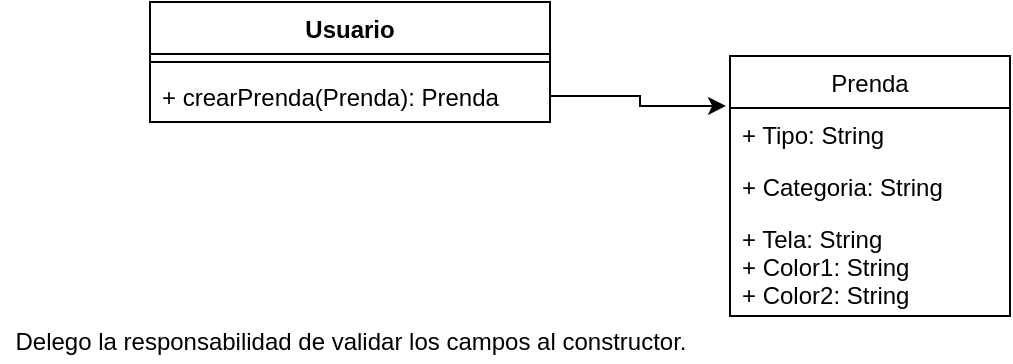 <mxfile version="17.4.0" type="device"><diagram id="F8bDKimii0pFBxobuLQ2" name="Page-1"><mxGraphModel dx="1422" dy="716" grid="1" gridSize="10" guides="1" tooltips="1" connect="1" arrows="1" fold="1" page="1" pageScale="1" pageWidth="1169" pageHeight="827" math="0" shadow="0"><root><mxCell id="0"/><mxCell id="1" parent="0"/><mxCell id="SAO6FoPZ2eDyMn5WFqyt-1" value="Usuario" style="swimlane;fontStyle=1;align=center;verticalAlign=top;childLayout=stackLayout;horizontal=1;startSize=26;horizontalStack=0;resizeParent=1;resizeParentMax=0;resizeLast=0;collapsible=1;marginBottom=0;" vertex="1" parent="1"><mxGeometry x="260" y="120" width="200" height="60" as="geometry"/></mxCell><mxCell id="SAO6FoPZ2eDyMn5WFqyt-3" value="" style="line;strokeWidth=1;fillColor=none;align=left;verticalAlign=middle;spacingTop=-1;spacingLeft=3;spacingRight=3;rotatable=0;labelPosition=right;points=[];portConstraint=eastwest;" vertex="1" parent="SAO6FoPZ2eDyMn5WFqyt-1"><mxGeometry y="26" width="200" height="8" as="geometry"/></mxCell><mxCell id="SAO6FoPZ2eDyMn5WFqyt-4" value="+ crearPrenda(Prenda): Prenda" style="text;strokeColor=none;fillColor=none;align=left;verticalAlign=top;spacingLeft=4;spacingRight=4;overflow=hidden;rotatable=0;points=[[0,0.5],[1,0.5]];portConstraint=eastwest;" vertex="1" parent="SAO6FoPZ2eDyMn5WFqyt-1"><mxGeometry y="34" width="200" height="26" as="geometry"/></mxCell><mxCell id="SAO6FoPZ2eDyMn5WFqyt-5" value="Prenda" style="swimlane;fontStyle=0;childLayout=stackLayout;horizontal=1;startSize=26;fillColor=none;horizontalStack=0;resizeParent=1;resizeParentMax=0;resizeLast=0;collapsible=1;marginBottom=0;" vertex="1" parent="1"><mxGeometry x="550" y="147" width="140" height="130" as="geometry"/></mxCell><mxCell id="SAO6FoPZ2eDyMn5WFqyt-6" value="+ Tipo: String" style="text;strokeColor=none;fillColor=none;align=left;verticalAlign=top;spacingLeft=4;spacingRight=4;overflow=hidden;rotatable=0;points=[[0,0.5],[1,0.5]];portConstraint=eastwest;" vertex="1" parent="SAO6FoPZ2eDyMn5WFqyt-5"><mxGeometry y="26" width="140" height="26" as="geometry"/></mxCell><mxCell id="SAO6FoPZ2eDyMn5WFqyt-7" value="+ Categoria: String" style="text;strokeColor=none;fillColor=none;align=left;verticalAlign=top;spacingLeft=4;spacingRight=4;overflow=hidden;rotatable=0;points=[[0,0.5],[1,0.5]];portConstraint=eastwest;" vertex="1" parent="SAO6FoPZ2eDyMn5WFqyt-5"><mxGeometry y="52" width="140" height="26" as="geometry"/></mxCell><mxCell id="SAO6FoPZ2eDyMn5WFqyt-8" value="+ Tela: String&#xA;+ Color1: String&#xA;+ Color2: String&#xA;" style="text;strokeColor=none;fillColor=none;align=left;verticalAlign=top;spacingLeft=4;spacingRight=4;overflow=hidden;rotatable=0;points=[[0,0.5],[1,0.5]];portConstraint=eastwest;" vertex="1" parent="SAO6FoPZ2eDyMn5WFqyt-5"><mxGeometry y="78" width="140" height="52" as="geometry"/></mxCell><mxCell id="SAO6FoPZ2eDyMn5WFqyt-9" style="edgeStyle=orthogonalEdgeStyle;rounded=0;orthogonalLoop=1;jettySize=auto;html=1;exitX=1;exitY=0.5;exitDx=0;exitDy=0;entryX=-0.014;entryY=0.192;entryDx=0;entryDy=0;entryPerimeter=0;" edge="1" parent="1" source="SAO6FoPZ2eDyMn5WFqyt-4" target="SAO6FoPZ2eDyMn5WFqyt-5"><mxGeometry relative="1" as="geometry"/></mxCell><mxCell id="SAO6FoPZ2eDyMn5WFqyt-10" value="Delego la responsabilidad de validar los campos al constructor." style="text;html=1;align=center;verticalAlign=middle;resizable=0;points=[];autosize=1;strokeColor=none;fillColor=none;" vertex="1" parent="1"><mxGeometry x="185" y="280" width="350" height="20" as="geometry"/></mxCell></root></mxGraphModel></diagram></mxfile>